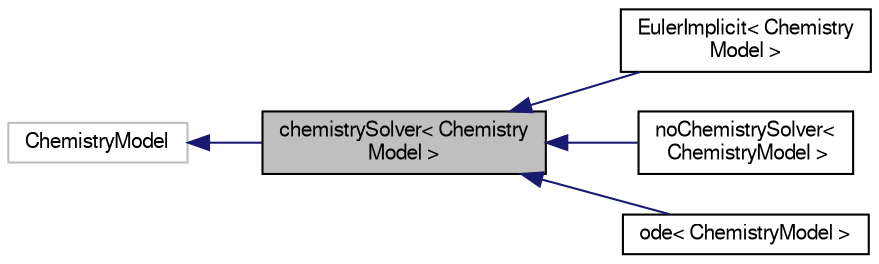 digraph "chemistrySolver&lt; ChemistryModel &gt;"
{
  bgcolor="transparent";
  edge [fontname="FreeSans",fontsize="10",labelfontname="FreeSans",labelfontsize="10"];
  node [fontname="FreeSans",fontsize="10",shape=record];
  rankdir="LR";
  Node0 [label="chemistrySolver\< Chemistry\lModel \>",height=0.2,width=0.4,color="black", fillcolor="grey75", style="filled", fontcolor="black"];
  Node1 -> Node0 [dir="back",color="midnightblue",fontsize="10",style="solid",fontname="FreeSans"];
  Node1 [label="ChemistryModel",height=0.2,width=0.4,color="grey75"];
  Node0 -> Node2 [dir="back",color="midnightblue",fontsize="10",style="solid",fontname="FreeSans"];
  Node2 [label="EulerImplicit\< Chemistry\lModel \>",height=0.2,width=0.4,color="black",URL="$a29810.html",tooltip="An Euler implicit solver for chemistry. "];
  Node0 -> Node3 [dir="back",color="midnightblue",fontsize="10",style="solid",fontname="FreeSans"];
  Node3 [label="noChemistrySolver\<\l ChemistryModel \>",height=0.2,width=0.4,color="black",URL="$a29814.html",tooltip="Dummy chemistry solver for &#39;none&#39; option. "];
  Node0 -> Node4 [dir="back",color="midnightblue",fontsize="10",style="solid",fontname="FreeSans"];
  Node4 [label="ode\< ChemistryModel \>",height=0.2,width=0.4,color="black",URL="$a29818.html",tooltip="An ODE solver for chemistry. "];
}
